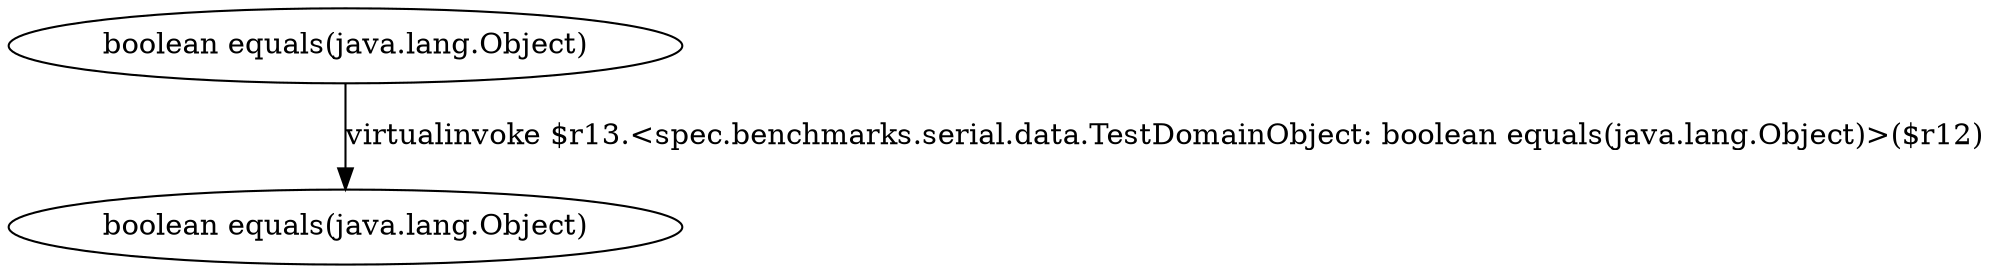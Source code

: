 digraph g {
1[label="boolean equals(java.lang.Object)"]
0[label="boolean equals(java.lang.Object)"]
0->1[label="virtualinvoke $r13.<spec.benchmarks.serial.data.TestDomainObject: boolean equals(java.lang.Object)>($r12)"]
}